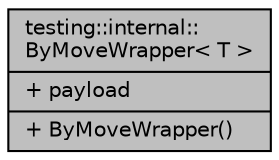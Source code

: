 digraph "testing::internal::ByMoveWrapper&lt; T &gt;"
{
  edge [fontname="Helvetica",fontsize="10",labelfontname="Helvetica",labelfontsize="10"];
  node [fontname="Helvetica",fontsize="10",shape=record];
  Node1 [label="{testing::internal::\lByMoveWrapper\< T \>\n|+ payload\l|+ ByMoveWrapper()\l}",height=0.2,width=0.4,color="black", fillcolor="grey75", style="filled", fontcolor="black"];
}
